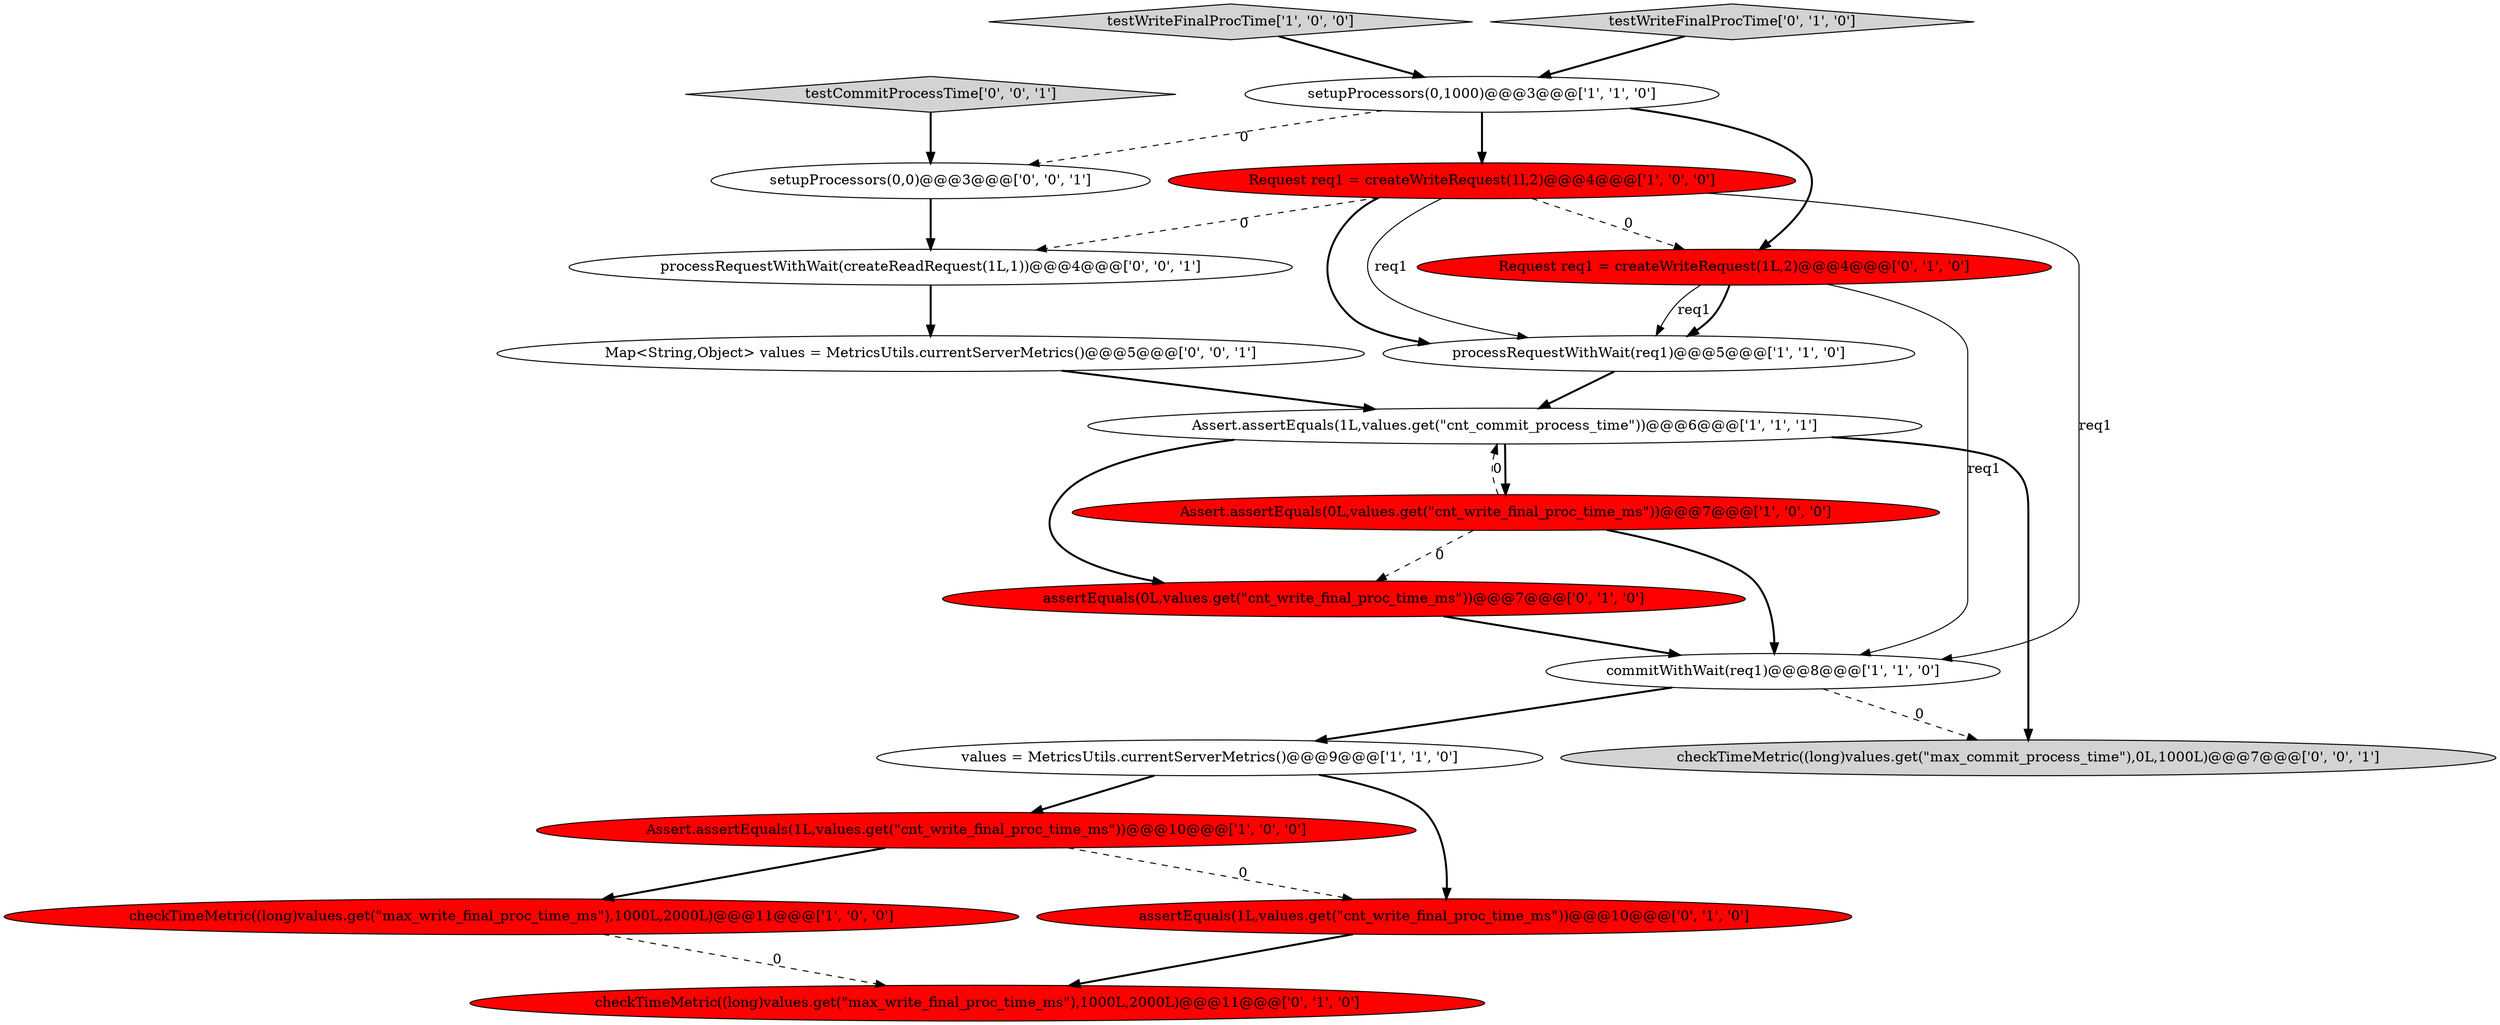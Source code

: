 digraph {
11 [style = filled, label = "assertEquals(0L,values.get(\"cnt_write_final_proc_time_ms\"))@@@7@@@['0', '1', '0']", fillcolor = red, shape = ellipse image = "AAA1AAABBB2BBB"];
4 [style = filled, label = "values = MetricsUtils.currentServerMetrics()@@@9@@@['1', '1', '0']", fillcolor = white, shape = ellipse image = "AAA0AAABBB1BBB"];
7 [style = filled, label = "Assert.assertEquals(0L,values.get(\"cnt_write_final_proc_time_ms\"))@@@7@@@['1', '0', '0']", fillcolor = red, shape = ellipse image = "AAA1AAABBB1BBB"];
0 [style = filled, label = "setupProcessors(0,1000)@@@3@@@['1', '1', '0']", fillcolor = white, shape = ellipse image = "AAA0AAABBB1BBB"];
8 [style = filled, label = "processRequestWithWait(req1)@@@5@@@['1', '1', '0']", fillcolor = white, shape = ellipse image = "AAA0AAABBB1BBB"];
15 [style = filled, label = "processRequestWithWait(createReadRequest(1L,1))@@@4@@@['0', '0', '1']", fillcolor = white, shape = ellipse image = "AAA0AAABBB3BBB"];
5 [style = filled, label = "checkTimeMetric((long)values.get(\"max_write_final_proc_time_ms\"),1000L,2000L)@@@11@@@['1', '0', '0']", fillcolor = red, shape = ellipse image = "AAA1AAABBB1BBB"];
3 [style = filled, label = "Request req1 = createWriteRequest(1l,2)@@@4@@@['1', '0', '0']", fillcolor = red, shape = ellipse image = "AAA1AAABBB1BBB"];
6 [style = filled, label = "testWriteFinalProcTime['1', '0', '0']", fillcolor = lightgray, shape = diamond image = "AAA0AAABBB1BBB"];
14 [style = filled, label = "Request req1 = createWriteRequest(1L,2)@@@4@@@['0', '1', '0']", fillcolor = red, shape = ellipse image = "AAA1AAABBB2BBB"];
1 [style = filled, label = "commitWithWait(req1)@@@8@@@['1', '1', '0']", fillcolor = white, shape = ellipse image = "AAA0AAABBB1BBB"];
16 [style = filled, label = "checkTimeMetric((long)values.get(\"max_commit_process_time\"),0L,1000L)@@@7@@@['0', '0', '1']", fillcolor = lightgray, shape = ellipse image = "AAA0AAABBB3BBB"];
18 [style = filled, label = "setupProcessors(0,0)@@@3@@@['0', '0', '1']", fillcolor = white, shape = ellipse image = "AAA0AAABBB3BBB"];
19 [style = filled, label = "Map<String,Object> values = MetricsUtils.currentServerMetrics()@@@5@@@['0', '0', '1']", fillcolor = white, shape = ellipse image = "AAA0AAABBB3BBB"];
2 [style = filled, label = "Assert.assertEquals(1L,values.get(\"cnt_write_final_proc_time_ms\"))@@@10@@@['1', '0', '0']", fillcolor = red, shape = ellipse image = "AAA1AAABBB1BBB"];
10 [style = filled, label = "assertEquals(1L,values.get(\"cnt_write_final_proc_time_ms\"))@@@10@@@['0', '1', '0']", fillcolor = red, shape = ellipse image = "AAA1AAABBB2BBB"];
13 [style = filled, label = "testWriteFinalProcTime['0', '1', '0']", fillcolor = lightgray, shape = diamond image = "AAA0AAABBB2BBB"];
9 [style = filled, label = "Assert.assertEquals(1L,values.get(\"cnt_commit_process_time\"))@@@6@@@['1', '1', '1']", fillcolor = white, shape = ellipse image = "AAA0AAABBB1BBB"];
17 [style = filled, label = "testCommitProcessTime['0', '0', '1']", fillcolor = lightgray, shape = diamond image = "AAA0AAABBB3BBB"];
12 [style = filled, label = "checkTimeMetric((long)values.get(\"max_write_final_proc_time_ms\"),1000L,2000L)@@@11@@@['0', '1', '0']", fillcolor = red, shape = ellipse image = "AAA1AAABBB2BBB"];
0->3 [style = bold, label=""];
4->10 [style = bold, label=""];
1->4 [style = bold, label=""];
2->5 [style = bold, label=""];
5->12 [style = dashed, label="0"];
7->1 [style = bold, label=""];
3->1 [style = solid, label="req1"];
9->11 [style = bold, label=""];
11->1 [style = bold, label=""];
14->8 [style = solid, label="req1"];
18->15 [style = bold, label=""];
7->11 [style = dashed, label="0"];
6->0 [style = bold, label=""];
14->1 [style = solid, label="req1"];
4->2 [style = bold, label=""];
9->7 [style = bold, label=""];
15->19 [style = bold, label=""];
9->16 [style = bold, label=""];
2->10 [style = dashed, label="0"];
0->14 [style = bold, label=""];
19->9 [style = bold, label=""];
10->12 [style = bold, label=""];
7->9 [style = dashed, label="0"];
1->16 [style = dashed, label="0"];
3->8 [style = bold, label=""];
8->9 [style = bold, label=""];
3->15 [style = dashed, label="0"];
0->18 [style = dashed, label="0"];
14->8 [style = bold, label=""];
3->14 [style = dashed, label="0"];
17->18 [style = bold, label=""];
3->8 [style = solid, label="req1"];
13->0 [style = bold, label=""];
}
